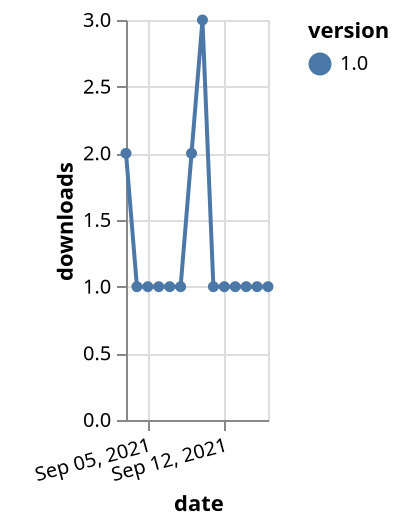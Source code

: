 {"$schema": "https://vega.github.io/schema/vega-lite/v5.json", "description": "A simple bar chart with embedded data.", "data": {"values": [{"date": "2021-09-03", "total": 72, "delta": 2, "version": "1.0"}, {"date": "2021-09-04", "total": 73, "delta": 1, "version": "1.0"}, {"date": "2021-09-05", "total": 74, "delta": 1, "version": "1.0"}, {"date": "2021-09-06", "total": 75, "delta": 1, "version": "1.0"}, {"date": "2021-09-07", "total": 76, "delta": 1, "version": "1.0"}, {"date": "2021-09-08", "total": 77, "delta": 1, "version": "1.0"}, {"date": "2021-09-09", "total": 79, "delta": 2, "version": "1.0"}, {"date": "2021-09-10", "total": 82, "delta": 3, "version": "1.0"}, {"date": "2021-09-11", "total": 83, "delta": 1, "version": "1.0"}, {"date": "2021-09-12", "total": 84, "delta": 1, "version": "1.0"}, {"date": "2021-09-13", "total": 85, "delta": 1, "version": "1.0"}, {"date": "2021-09-14", "total": 86, "delta": 1, "version": "1.0"}, {"date": "2021-09-15", "total": 87, "delta": 1, "version": "1.0"}, {"date": "2021-09-16", "total": 88, "delta": 1, "version": "1.0"}]}, "width": "container", "mark": {"type": "line", "point": {"filled": true}}, "encoding": {"x": {"field": "date", "type": "temporal", "timeUnit": "yearmonthdate", "title": "date", "axis": {"labelAngle": -15}}, "y": {"field": "delta", "type": "quantitative", "title": "downloads"}, "color": {"field": "version", "type": "nominal"}, "tooltip": {"field": "delta"}}}